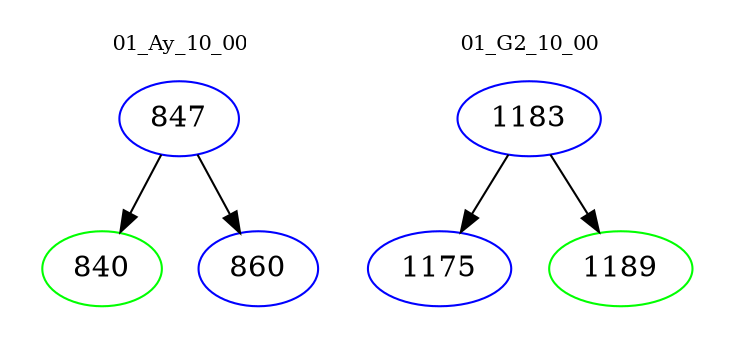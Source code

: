 digraph{
subgraph cluster_0 {
color = white
label = "01_Ay_10_00";
fontsize=10;
T0_847 [label="847", color="blue"]
T0_847 -> T0_840 [color="black"]
T0_840 [label="840", color="green"]
T0_847 -> T0_860 [color="black"]
T0_860 [label="860", color="blue"]
}
subgraph cluster_1 {
color = white
label = "01_G2_10_00";
fontsize=10;
T1_1183 [label="1183", color="blue"]
T1_1183 -> T1_1175 [color="black"]
T1_1175 [label="1175", color="blue"]
T1_1183 -> T1_1189 [color="black"]
T1_1189 [label="1189", color="green"]
}
}

